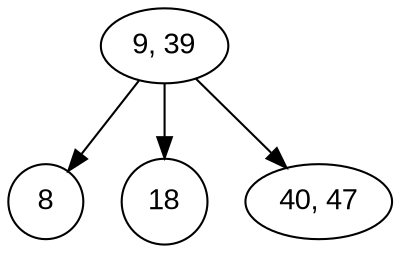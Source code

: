 digraph BST {
  node [fontname="Arial", shape=circle];

	/* 2039 [label="9, 20, 39", shape=oval]; */
	939 [label="9, 39", shape=oval]
	939->8
	939->18
	4047[label="40, 47", shape=oval]
	939->4047;

}
